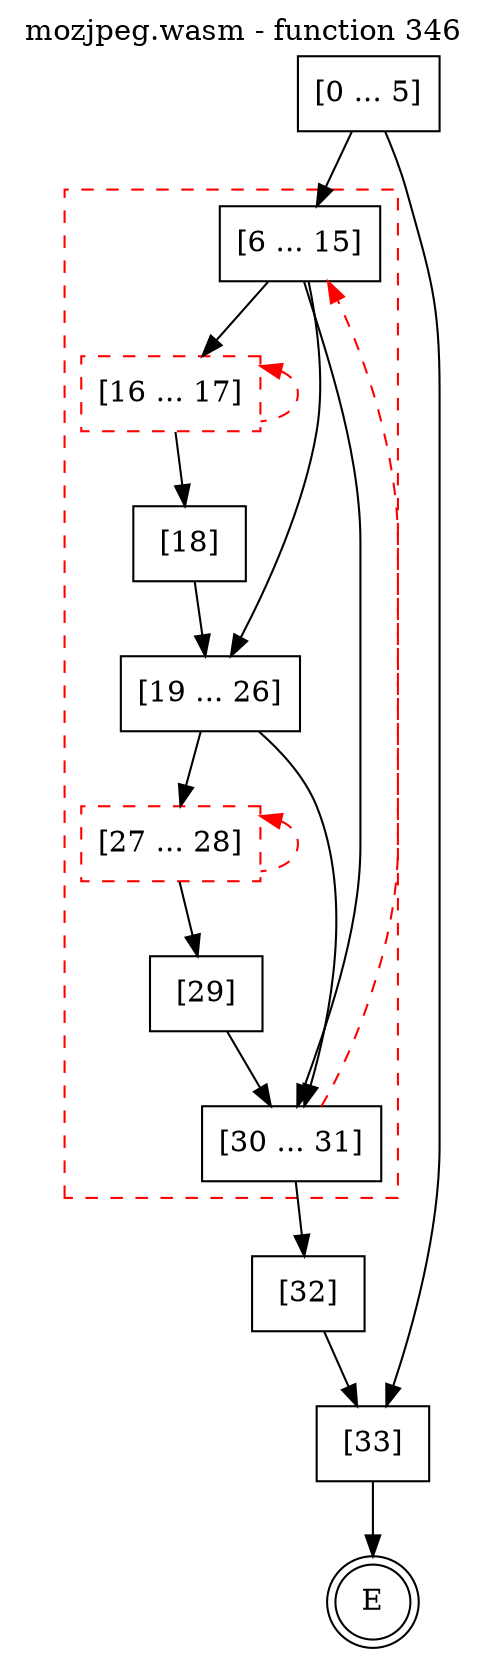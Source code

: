 digraph finite_state_machine {
    label = "mozjpeg.wasm - function 346"
    labelloc =  t
    labelfontsize = 16
    labelfontcolor = black
    labelfontname = "Helvetica"
    node [shape = doublecircle]; E ;
    node [shape = box];
    node [shape=box, color=black, style=solid] 0[label="[0 ... 5]"]
    subgraph cluster_6{
    label = "";
    style = dashed color = red;
    node [shape=box, color=black, style=solid] 6[label="[6 ... 15]"]
    node [shape=box, color=red, style=dashed] 16[label="[16 ... 17]"]
    node [shape=box, color=black, style=solid] 18[label="[18]"]
    node [shape=box, color=black, style=solid] 19[label="[19 ... 26]"]
    node [shape=box, color=red, style=dashed] 27[label="[27 ... 28]"]
    node [shape=box, color=black, style=solid] 29[label="[29]"]
    node [shape=box, color=black, style=solid] 30[label="[30 ... 31]"]
    }
    node [shape=box, color=black, style=solid] 32[label="[32]"]
    node [shape=box, color=black, style=solid] 33[label="[33]"]
    0 -> 6;
    0 -> 33;
    6 -> 16;
    6 -> 19;
    6 -> 30;
    16 -> 18;
    16 -> 16[style="dashed" color="red" dir=back];
    18 -> 19;
    19 -> 27;
    19 -> 30;
    27 -> 29;
    27 -> 27[style="dashed" color="red" dir=back];
    29 -> 30;
    30 -> 6[style="dashed" color="red"];
    30 -> 32;
    32 -> 33;
    33 -> E;
}
